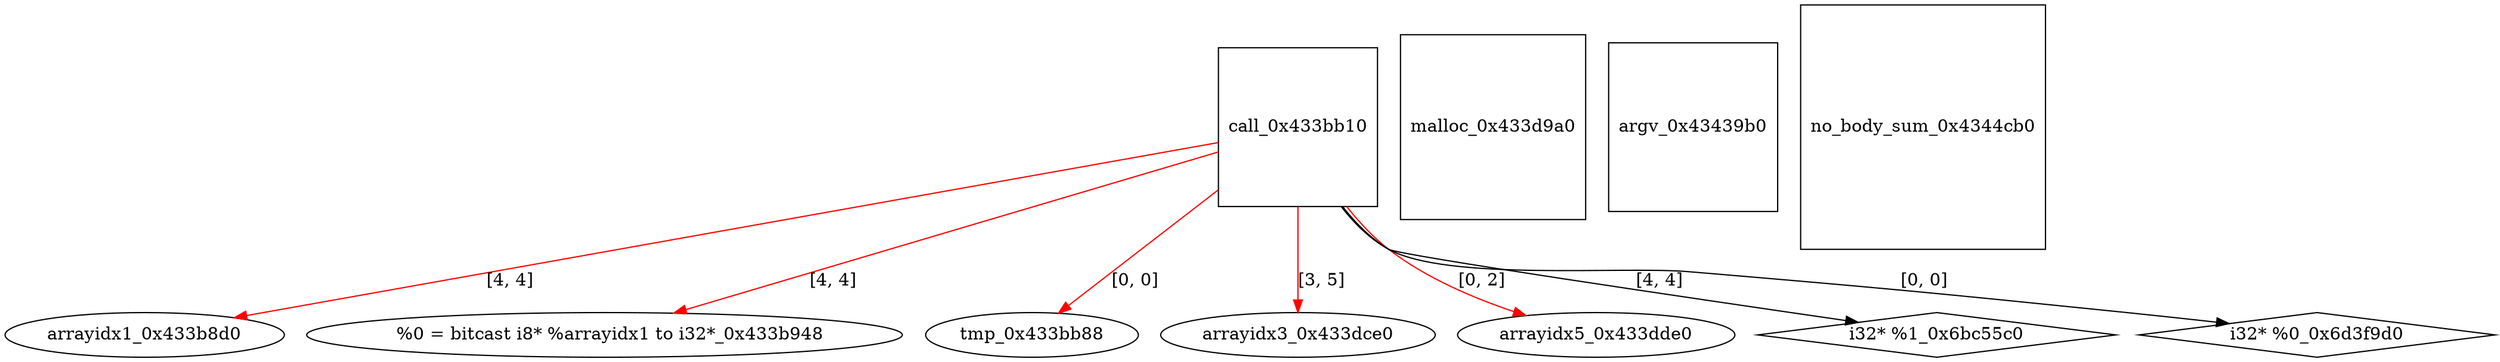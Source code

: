 digraph grafico {
"arrayidx1_0x433b8d0" [shape=ellipse];
"call_0x433bb10" -> "arrayidx1_0x433b8d0" [label="[4, 4]",color=red];
"  %0 = bitcast i8* %arrayidx1 to i32*_0x433b948" [shape=ellipse];
"call_0x433bb10" -> "  %0 = bitcast i8* %arrayidx1 to i32*_0x433b948" [label="[4, 4]",color=red];
"call_0x433bb10" [shape=square];
"tmp_0x433bb88" [shape=ellipse];
"call_0x433bb10" -> "tmp_0x433bb88" [label="[0, 0]",color=red];
"malloc_0x433d9a0" [shape=square];
"arrayidx3_0x433dce0" [shape=ellipse];
"call_0x433bb10" -> "arrayidx3_0x433dce0" [label="[3, 5]",color=red];
"arrayidx5_0x433dde0" [shape=ellipse];
"call_0x433bb10" -> "arrayidx5_0x433dde0" [label="[0, 2]",color=red];
"argv_0x43439b0" [shape=square];
"no_body_sum_0x4344cb0" [shape=square];
"i32* %1_0x6bc55c0" [shape=diamond];
"call_0x433bb10" -> "i32* %1_0x6bc55c0" [label="[4, 4]"];
"i32* %0_0x6d3f9d0" [shape=diamond];
"call_0x433bb10" -> "i32* %0_0x6d3f9d0" [label="[0, 0]"];
}